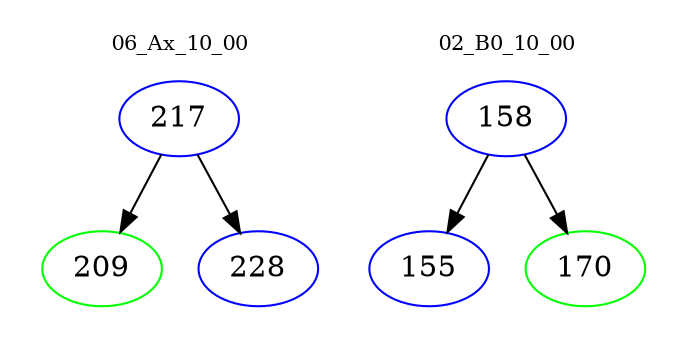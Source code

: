 digraph{
subgraph cluster_0 {
color = white
label = "06_Ax_10_00";
fontsize=10;
T0_217 [label="217", color="blue"]
T0_217 -> T0_209 [color="black"]
T0_209 [label="209", color="green"]
T0_217 -> T0_228 [color="black"]
T0_228 [label="228", color="blue"]
}
subgraph cluster_1 {
color = white
label = "02_B0_10_00";
fontsize=10;
T1_158 [label="158", color="blue"]
T1_158 -> T1_155 [color="black"]
T1_155 [label="155", color="blue"]
T1_158 -> T1_170 [color="black"]
T1_170 [label="170", color="green"]
}
}
